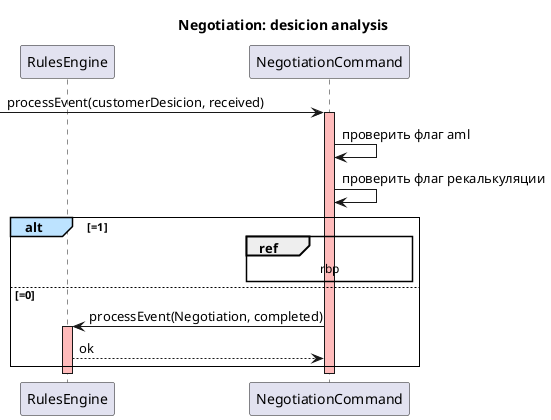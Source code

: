 @startuml

skinparam sequence {
    LifeLineBackgroundColor FFBBBB
    GroupBackgroundColor    #BDE3FF
    GroupBorderThickness    1
    ReferenceBorderThickness 1
}

title Negotiation: desicion analysis

'actor "Operator" as Operator
'participant "FrontOffice" as Front
'participant "HumanTask" as HTask
'participant "Handler" as Handler
'participant "LoanApplication" as LoanApp
participant "RulesEngine" as RE
participant "NegotiationCommand" as NegComm
'participant "FO Notification" as Notify

[-> NegComm : processEvent(customerDesicion, received)
activate NegComm
NegComm -> NegComm : проверить флаг aml
NegComm -> NegComm : проверить флаг рекалькуляции
alt =1
	ref over NegComm : rbp
else =0
	NegComm -> RE ++: processEvent(Negotiation, completed)
	RE --> NegComm : ok
end 
deactivate NegComm
deactivate RE

@enduml